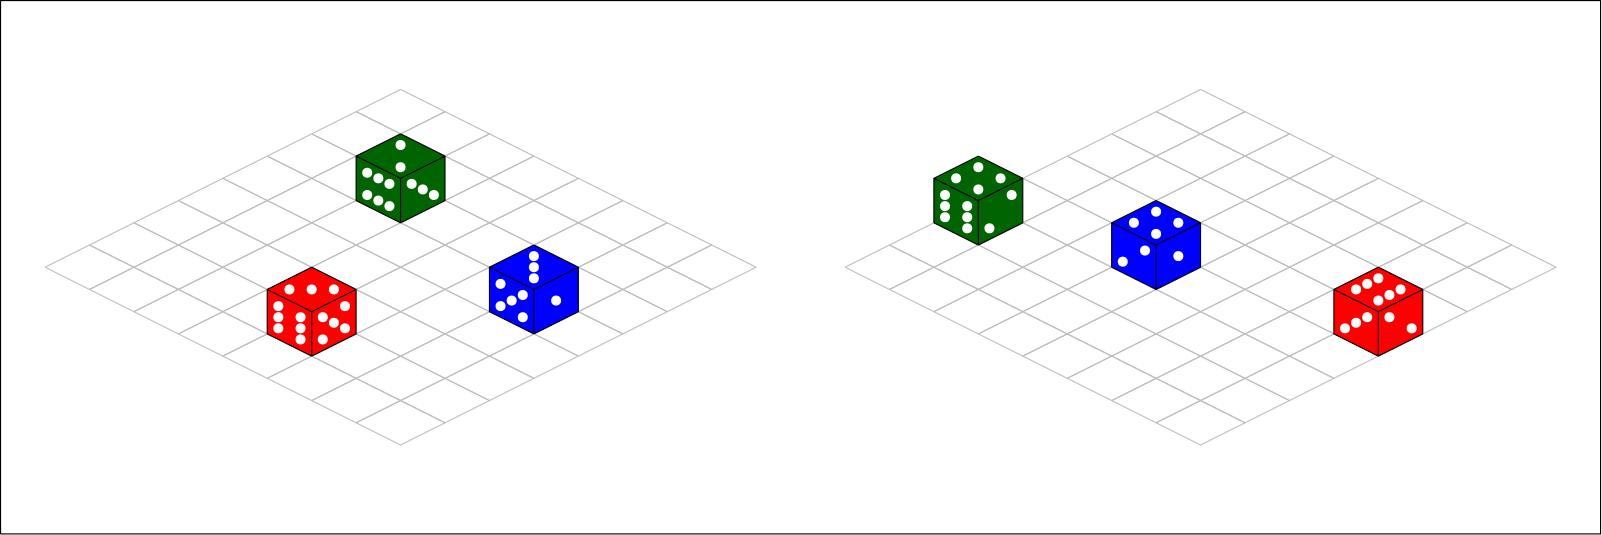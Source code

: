 <?xml version="1.0"?>
<!DOCTYPE ipe SYSTEM "ipe.dtd">
<ipe version="70005" creator="Ipe 7.1.5">
<info created="D:20140607204903" modified="D:20150103180615"/>
<ipestyle name="basic">
<symbol name="arrow/arc(spx)">
<path stroke="sym-stroke" fill="sym-stroke" pen="sym-pen">
0 0 m
-1 0.333 l
-1 -0.333 l
h
</path>
</symbol>
<symbol name="arrow/farc(spx)">
<path stroke="sym-stroke" fill="white" pen="sym-pen">
0 0 m
-1 0.333 l
-1 -0.333 l
h
</path>
</symbol>
<symbol name="mark/circle(sx)" transformations="translations">
<path fill="sym-stroke">
0.6 0 0 0.6 0 0 e
0.4 0 0 0.4 0 0 e
</path>
</symbol>
<symbol name="mark/disk(sx)" transformations="translations">
<path fill="sym-stroke">
0.6 0 0 0.6 0 0 e
</path>
</symbol>
<symbol name="mark/fdisk(sfx)" transformations="translations">
<group>
<path fill="sym-fill">
0.5 0 0 0.5 0 0 e
</path>
<path fill="sym-stroke" fillrule="eofill">
0.6 0 0 0.6 0 0 e
0.4 0 0 0.4 0 0 e
</path>
</group>
</symbol>
<symbol name="mark/box(sx)" transformations="translations">
<path fill="sym-stroke" fillrule="eofill">
-0.6 -0.6 m
0.6 -0.6 l
0.6 0.6 l
-0.6 0.6 l
h
-0.4 -0.4 m
0.4 -0.4 l
0.4 0.4 l
-0.4 0.4 l
h
</path>
</symbol>
<symbol name="mark/square(sx)" transformations="translations">
<path fill="sym-stroke">
-0.6 -0.6 m
0.6 -0.6 l
0.6 0.6 l
-0.6 0.6 l
h
</path>
</symbol>
<symbol name="mark/fsquare(sfx)" transformations="translations">
<group>
<path fill="sym-fill">
-0.5 -0.5 m
0.5 -0.5 l
0.5 0.5 l
-0.5 0.5 l
h
</path>
<path fill="sym-stroke" fillrule="eofill">
-0.6 -0.6 m
0.6 -0.6 l
0.6 0.6 l
-0.6 0.6 l
h
-0.4 -0.4 m
0.4 -0.4 l
0.4 0.4 l
-0.4 0.4 l
h
</path>
</group>
</symbol>
<symbol name="mark/cross(sx)" transformations="translations">
<group>
<path fill="sym-stroke">
-0.43 -0.57 m
0.57 0.43 l
0.43 0.57 l
-0.57 -0.43 l
h
</path>
<path fill="sym-stroke">
-0.43 0.57 m
0.57 -0.43 l
0.43 -0.57 l
-0.57 0.43 l
h
</path>
</group>
</symbol>
<symbol name="arrow/fnormal(spx)">
<path stroke="sym-stroke" fill="white" pen="sym-pen">
0 0 m
-1 0.333 l
-1 -0.333 l
h
</path>
</symbol>
<symbol name="arrow/pointed(spx)">
<path stroke="sym-stroke" fill="sym-stroke" pen="sym-pen">
0 0 m
-1 0.333 l
-0.8 0 l
-1 -0.333 l
h
</path>
</symbol>
<symbol name="arrow/fpointed(spx)">
<path stroke="sym-stroke" fill="white" pen="sym-pen">
0 0 m
-1 0.333 l
-0.8 0 l
-1 -0.333 l
h
</path>
</symbol>
<symbol name="arrow/linear(spx)">
<path stroke="sym-stroke" pen="sym-pen">
-1 0.333 m
0 0 l
-1 -0.333 l
</path>
</symbol>
<symbol name="arrow/fdouble(spx)">
<path stroke="sym-stroke" fill="white" pen="sym-pen">
0 0 m
-1 0.333 l
-1 -0.333 l
h
-1 0 m
-2 0.333 l
-2 -0.333 l
h
</path>
</symbol>
<symbol name="arrow/double(spx)">
<path stroke="sym-stroke" fill="sym-stroke" pen="sym-pen">
0 0 m
-1 0.333 l
-1 -0.333 l
h
-1 0 m
-2 0.333 l
-2 -0.333 l
h
</path>
</symbol>
<pen name="heavier" value="0.8"/>
<pen name="fat" value="1.2"/>
<pen name="ultrafat" value="2"/>
<symbolsize name="large" value="5"/>
<symbolsize name="small" value="2"/>
<symbolsize name="tiny" value="1.1"/>
<arrowsize name="large" value="10"/>
<arrowsize name="small" value="5"/>
<arrowsize name="tiny" value="3"/>
<color name="red" value="1 0 0"/>
<color name="green" value="0 1 0"/>
<color name="blue" value="0 0 1"/>
<color name="yellow" value="1 1 0"/>
<color name="orange" value="1 0.647 0"/>
<color name="gold" value="1 0.843 0"/>
<color name="purple" value="0.627 0.125 0.941"/>
<color name="gray" value="0.745"/>
<color name="brown" value="0.647 0.165 0.165"/>
<color name="navy" value="0 0 0.502"/>
<color name="pink" value="1 0.753 0.796"/>
<color name="seagreen" value="0.18 0.545 0.341"/>
<color name="turquoise" value="0.251 0.878 0.816"/>
<color name="violet" value="0.933 0.51 0.933"/>
<color name="darkblue" value="0 0 0.545"/>
<color name="darkcyan" value="0 0.545 0.545"/>
<color name="darkgray" value="0.663"/>
<color name="darkgreen" value="0 0.392 0"/>
<color name="darkmagenta" value="0.545 0 0.545"/>
<color name="darkorange" value="1 0.549 0"/>
<color name="darkred" value="0.545 0 0"/>
<color name="lightblue" value="0.678 0.847 0.902"/>
<color name="lightcyan" value="0.878 1 1"/>
<color name="lightgray" value="0.827"/>
<color name="lightgreen" value="0.565 0.933 0.565"/>
<color name="lightyellow" value="1 1 0.878"/>
<dashstyle name="dashed" value="[4] 0"/>
<dashstyle name="dotted" value="[1 3] 0"/>
<dashstyle name="dash dotted" value="[4 2 1 2] 0"/>
<dashstyle name="dash dot dotted" value="[4 2 1 2 1 2] 0"/>
<textsize name="large" value="\large"/>
<textsize name="Large" value="\Large"/>
<textsize name="LARGE" value="\LARGE"/>
<textsize name="huge" value="\huge"/>
<textsize name="Huge" value="\Huge"/>
<textsize name="small" value="\small"/>
<textsize name="footnote" value="\footnotesize"/>
<textsize name="tiny" value="\tiny"/>
<textstyle name="center" begin="\begin{center}" end="\end{center}"/>
<textstyle name="itemize" begin="\begin{itemize}" end="\end{itemize}"/>
<textstyle name="item" begin="\begin{itemize}\item{}" end="\end{itemize}"/>
<gridsize name="4 pts" value="4"/>
<gridsize name="8 pts (~3 mm)" value="8"/>
<gridsize name="16 pts (~6 mm)" value="16"/>
<gridsize name="32 pts (~12 mm)" value="32"/>
<gridsize name="10 pts (~3.5 mm)" value="10"/>
<gridsize name="20 pts (~7 mm)" value="20"/>
<gridsize name="14 pts (~5 mm)" value="14"/>
<gridsize name="28 pts (~10 mm)" value="28"/>
<gridsize name="56 pts (~20 mm)" value="56"/>
<anglesize name="90 deg" value="90"/>
<anglesize name="60 deg" value="60"/>
<anglesize name="45 deg" value="45"/>
<anglesize name="30 deg" value="30"/>
<anglesize name="22.5 deg" value="22.5"/>
<tiling name="falling" angle="-60" step="4" width="1"/>
<tiling name="rising" angle="30" step="4" width="1"/>
</ipestyle>
<page>
<layer name="alpha"/>
<layer name="beta"/>
<view layers="alpha beta" active="alpha"/>
<group layer="beta" matrix="0.5 0 0 0.5 0 112">
<path stroke="gray">
256 176 m
288 160 l
320 176 l
288 192 l
256 176 l
</path>
<path matrix="1 0 0 1 32 16" stroke="gray">
256 176 m
288 160 l
320 176 l
288 192 l
256 176 l
</path>
<path matrix="1 0 0 1 64 32" stroke="gray">
256 176 m
288 160 l
320 176 l
288 192 l
256 176 l
</path>
<path matrix="1 0 0 1 96 48" stroke="gray">
256 176 m
288 160 l
320 176 l
288 192 l
256 176 l
</path>
<path matrix="1 0 0 1 128 64" stroke="gray">
256 176 m
288 160 l
320 176 l
288 192 l
256 176 l
</path>
<path matrix="1 0 0 1 160 80" stroke="gray">
256 176 m
288 160 l
320 176 l
288 192 l
256 176 l
</path>
<path matrix="1 0 0 1 192 96" stroke="gray">
256 176 m
288 160 l
320 176 l
288 192 l
256 176 l
</path>
<path matrix="1 0 0 1 224 112" stroke="gray">
256 176 m
288 160 l
320 176 l
288 192 l
256 176 l
</path>
<path matrix="1 0 0 1 -32 16" stroke="gray">
256 176 m
288 160 l
320 176 l
288 192 l
256 176 l
</path>
<path matrix="1 0 0 1 0 32" stroke="gray">
256 176 m
288 160 l
320 176 l
288 192 l
256 176 l
</path>
<path matrix="1 0 0 1 32 48" stroke="gray">
256 176 m
288 160 l
320 176 l
288 192 l
256 176 l
</path>
<path matrix="1 0 0 1 64 64" stroke="gray">
256 176 m
288 160 l
320 176 l
288 192 l
256 176 l
</path>
<path matrix="1 0 0 1 96 80" stroke="gray">
256 176 m
288 160 l
320 176 l
288 192 l
256 176 l
</path>
<path matrix="1 0 0 1 128 96" stroke="gray">
256 176 m
288 160 l
320 176 l
288 192 l
256 176 l
</path>
<path matrix="1 0 0 1 160 112" stroke="gray">
256 176 m
288 160 l
320 176 l
288 192 l
256 176 l
</path>
<path matrix="1 0 0 1 192 128" stroke="gray">
256 176 m
288 160 l
320 176 l
288 192 l
256 176 l
</path>
<path matrix="1 0 0 1 -64 32" stroke="gray">
256 176 m
288 160 l
320 176 l
288 192 l
256 176 l
</path>
<path matrix="1 0 0 1 -32 48" stroke="gray">
256 176 m
288 160 l
320 176 l
288 192 l
256 176 l
</path>
<path matrix="1 0 0 1 0 64" stroke="gray">
256 176 m
288 160 l
320 176 l
288 192 l
256 176 l
</path>
<path matrix="1 0 0 1 32 80" stroke="gray">
256 176 m
288 160 l
320 176 l
288 192 l
256 176 l
</path>
<path matrix="1 0 0 1 64 96" stroke="gray">
256 176 m
288 160 l
320 176 l
288 192 l
256 176 l
</path>
<path matrix="1 0 0 1 96 112" stroke="gray">
256 176 m
288 160 l
320 176 l
288 192 l
256 176 l
</path>
<path matrix="1 0 0 1 128 128" stroke="gray">
256 176 m
288 160 l
320 176 l
288 192 l
256 176 l
</path>
<path matrix="1 0 0 1 160 144" stroke="gray">
256 176 m
288 160 l
320 176 l
288 192 l
256 176 l
</path>
<path matrix="1 0 0 1 -96 48" stroke="gray">
256 176 m
288 160 l
320 176 l
288 192 l
256 176 l
</path>
<path matrix="1 0 0 1 -64 64" stroke="gray">
256 176 m
288 160 l
320 176 l
288 192 l
256 176 l
</path>
<path matrix="1 0 0 1 -32 80" stroke="gray">
256 176 m
288 160 l
320 176 l
288 192 l
256 176 l
</path>
<path matrix="1 0 0 1 0 96" stroke="gray">
256 176 m
288 160 l
320 176 l
288 192 l
256 176 l
</path>
<path matrix="1 0 0 1 32 112" stroke="gray">
256 176 m
288 160 l
320 176 l
288 192 l
256 176 l
</path>
<path matrix="1 0 0 1 64 128" stroke="gray">
256 176 m
288 160 l
320 176 l
288 192 l
256 176 l
</path>
<path matrix="1 0 0 1 96 144" stroke="gray">
256 176 m
288 160 l
320 176 l
288 192 l
256 176 l
</path>
<path matrix="1 0 0 1 128 160" stroke="gray">
256 176 m
288 160 l
320 176 l
288 192 l
256 176 l
</path>
<path matrix="1 0 0 1 -128 64" stroke="gray">
256 176 m
288 160 l
320 176 l
288 192 l
256 176 l
</path>
<path matrix="1 0 0 1 -96 80" stroke="gray">
256 176 m
288 160 l
320 176 l
288 192 l
256 176 l
</path>
<path matrix="1 0 0 1 -64 96" stroke="gray">
256 176 m
288 160 l
320 176 l
288 192 l
256 176 l
</path>
<path matrix="1 0 0 1 -32 112" stroke="gray">
256 176 m
288 160 l
320 176 l
288 192 l
256 176 l
</path>
<path matrix="1 0 0 1 0 128" stroke="gray">
256 176 m
288 160 l
320 176 l
288 192 l
256 176 l
</path>
<path matrix="1 0 0 1 32 144" stroke="gray">
256 176 m
288 160 l
320 176 l
288 192 l
256 176 l
</path>
<path matrix="1 0 0 1 64 160" stroke="gray">
256 176 m
288 160 l
320 176 l
288 192 l
256 176 l
</path>
<path matrix="1 0 0 1 96 176" stroke="gray">
256 176 m
288 160 l
320 176 l
288 192 l
256 176 l
</path>
<path matrix="1 0 0 1 -160 80" stroke="gray">
256 176 m
288 160 l
320 176 l
288 192 l
256 176 l
</path>
<path matrix="1 0 0 1 -128 96" stroke="gray">
256 176 m
288 160 l
320 176 l
288 192 l
256 176 l
</path>
<path matrix="1 0 0 1 -96 112" stroke="gray">
256 176 m
288 160 l
320 176 l
288 192 l
256 176 l
</path>
<path matrix="1 0 0 1 -64 128" stroke="gray">
256 176 m
288 160 l
320 176 l
288 192 l
256 176 l
</path>
<path matrix="1 0 0 1 -32 144" stroke="gray">
256 176 m
288 160 l
320 176 l
288 192 l
256 176 l
</path>
<path matrix="1 0 0 1 0 160" stroke="gray">
256 176 m
288 160 l
320 176 l
288 192 l
256 176 l
</path>
<path matrix="1 0 0 1 32 176" stroke="gray">
256 176 m
288 160 l
320 176 l
288 192 l
256 176 l
</path>
<path matrix="1 0 0 1 64 192" stroke="gray">
256 176 m
288 160 l
320 176 l
288 192 l
256 176 l
</path>
<path matrix="1 0 0 1 -192 96" stroke="gray">
256 176 m
288 160 l
320 176 l
288 192 l
256 176 l
</path>
<path matrix="1 0 0 1 -160 112" stroke="gray">
256 176 m
288 160 l
320 176 l
288 192 l
256 176 l
</path>
<path matrix="1 0 0 1 -128 128" stroke="gray">
256 176 m
288 160 l
320 176 l
288 192 l
256 176 l
</path>
<path matrix="1 0 0 1 -96 144" stroke="gray">
256 176 m
288 160 l
320 176 l
288 192 l
256 176 l
</path>
<path matrix="1 0 0 1 -64 160" stroke="gray">
256 176 m
288 160 l
320 176 l
288 192 l
256 176 l
</path>
<path matrix="1 0 0 1 -32 176" stroke="gray">
256 176 m
288 160 l
320 176 l
288 192 l
256 176 l
</path>
<path matrix="1 0 0 1 0 192" stroke="gray">
256 176 m
288 160 l
320 176 l
288 192 l
256 176 l
</path>
<path matrix="1 0 0 1 32 208" stroke="gray">
256 176 m
288 160 l
320 176 l
288 192 l
256 176 l
</path>
<path matrix="1 0 0 1 -224 112" stroke="gray">
256 176 m
288 160 l
320 176 l
288 192 l
256 176 l
</path>
<path matrix="1 0 0 1 -192 128" stroke="gray">
256 176 m
288 160 l
320 176 l
288 192 l
256 176 l
</path>
<path matrix="1 0 0 1 -160 144" stroke="gray">
256 176 m
288 160 l
320 176 l
288 192 l
256 176 l
</path>
<path matrix="1 0 0 1 -128 160" stroke="gray">
256 176 m
288 160 l
320 176 l
288 192 l
256 176 l
</path>
<path matrix="1 0 0 1 -96 176" stroke="gray">
256 176 m
288 160 l
320 176 l
288 192 l
256 176 l
</path>
<path matrix="1 0 0 1 -64 192" stroke="gray">
256 176 m
288 160 l
320 176 l
288 192 l
256 176 l
</path>
<path matrix="1 0 0 1 -32 208" stroke="gray">
256 176 m
288 160 l
320 176 l
288 192 l
256 176 l
</path>
<path matrix="1 0 0 1 0 224" stroke="gray">
256 176 m
288 160 l
320 176 l
288 192 l
256 176 l
</path>
</group>
<group layer="alpha" matrix="0.5 0 0 0.5 36 20">
<path matrix="1 0 0 1 -136 88" stroke="black" fill="red">
288 384 m
256 368 l
256 336 l
288 320 l
320 336 l
320 368 l
288 384 l
288 384 l
</path>
<path matrix="1 0 0 1 -136 88" stroke="black" fill="red">
256 368 m
288 352 l
320 368 l
320 368 l
</path>
<path matrix="1 0 0 1 -136 88" stroke="black" fill="red">
288 352 m
288 320 l
288 320 l
</path>
</group>
<use matrix="0.5 0 0 0.5 80 16" name="mark/disk(sx)" pos="64 464" size="normal" stroke="white"/>
<use matrix="0.5 0 0 0.5 80 16" name="mark/disk(sx)" pos="80 464" size="normal" stroke="white"/>
<use matrix="0.5 0 0 0.5 80 16" name="mark/disk(sx)" pos="48 464" size="normal" stroke="white"/>
<use matrix="0.5 0 0 0.5 80 16" name="mark/disk(sx)" pos="40 452" size="normal" stroke="white"/>
<use matrix="0.5 0 0 0.5 80 16" name="mark/disk(sx)" pos="40 444" size="normal" stroke="white"/>
<use matrix="0.5 0 0 0.5 80 16" name="mark/disk(sx)" pos="40 436" size="normal" stroke="white"/>
<use matrix="0.5 0 0 0.5 80 16" name="mark/disk(sx)" pos="56 428" size="normal" stroke="white"/>
<use matrix="0.5 0 0 0.5 80 16" name="mark/disk(sx)" pos="56 436" size="normal" stroke="white"/>
<use matrix="0.5 0 0 0.5 80 16" name="mark/disk(sx)" pos="56 444" size="normal" stroke="white"/>
<use matrix="0.5 0 0 0.5 80 16" name="mark/disk(sx)" pos="72 444" size="normal" stroke="white"/>
<use matrix="0.5 0 0 0.5 80 16" name="mark/disk(sx)" pos="72 428" size="normal" stroke="white"/>
<use matrix="0.5 0 0 0.5 80 16" name="mark/disk(sx)" pos="88 436" size="normal" stroke="white"/>
<use matrix="0.5 0 0 0.5 80 16" name="mark/disk(sx)" pos="80 440" size="normal" stroke="white"/>
<use matrix="0.5 0 0 0.5 80 16" name="mark/disk(sx)" pos="88 452" size="normal" stroke="white"/>
<group matrix="0.5 0 0 0.5 68 68">
<path matrix="1 0 0 1 -136 88" stroke="black" fill="darkgreen">
288 384 m
256 368 l
256 336 l
288 320 l
320 336 l
320 368 l
288 384 l
288 384 l
</path>
<path matrix="1 0 0 1 -136 88" stroke="black" fill="darkgreen">
256 368 m
288 352 l
320 368 l
320 368 l
</path>
<path matrix="1 0 0 1 -136 88" stroke="black" fill="darkgreen">
288 352 m
288 320 l
288 320 l
</path>
</group>
<use matrix="0.5 0 0 0.5 112 64" name="mark/disk(sx)" pos="64 472" size="normal" stroke="white"/>
<use matrix="0.5 0 0 0.5 112 64" name="mark/disk(sx)" pos="64 456" size="normal" stroke="white"/>
<use matrix="0.5 0 0 0.5 112 64" name="mark/disk(sx)" pos="48 448" size="normal" stroke="white"/>
<use matrix="0.5 0 0 0.5 112 64" name="mark/disk(sx)" pos="40 452" size="normal" stroke="white"/>
<use matrix="0.5 0 0 0.5 112 64" name="mark/disk(sx)" pos="40 436" size="normal" stroke="white"/>
<use matrix="0.5 0 0 0.5 112 64" name="mark/disk(sx)" pos="48 432" size="normal" stroke="white"/>
<use matrix="0.5 0 0 0.5 112 64" name="mark/disk(sx)" pos="56 428" size="normal" stroke="white"/>
<use matrix="0.5 0 0 0.5 112 64" name="mark/disk(sx)" pos="56 444" size="normal" stroke="white"/>
<use matrix="0.5 0 0 0.5 112 64" name="mark/disk(sx)" pos="72 444" size="normal" stroke="white"/>
<use matrix="0.5 0 0 0.5 112 64" name="mark/disk(sx)" pos="88 436" size="normal" stroke="white"/>
<use matrix="0.5 0 0 0.5 112 64" name="mark/disk(sx)" pos="80 440" size="normal" stroke="white"/>
<group matrix="0.5 0 0 0.5 116 28">
<path matrix="1 0 0 1 -136 88" stroke="black" fill="blue">
288 384 m
256 368 l
256 336 l
288 320 l
320 336 l
320 368 l
288 384 l
288 384 l
</path>
<path matrix="1 0 0 1 -136 88" stroke="black" fill="blue">
256 368 m
288 352 l
320 368 l
320 368 l
</path>
<path matrix="1 0 0 1 -136 88" stroke="black" fill="blue">
288 352 m
288 320 l
288 320 l
</path>
</group>
<use matrix="0.5 0 0 0.5 160 24" name="mark/disk(sx)" pos="64 464" size="normal" stroke="white"/>
<use matrix="0.5 0 0 0.5 160 24" name="mark/disk(sx)" pos="64 472" size="normal" stroke="white"/>
<use matrix="0.5 0 0 0.5 160 24" name="mark/disk(sx)" pos="64 456" size="normal" stroke="white"/>
<use matrix="0.5 0 0 0.5 160 24" name="mark/disk(sx)" pos="48 440" size="normal" stroke="white"/>
<use matrix="0.5 0 0 0.5 160 24" name="mark/disk(sx)" pos="40 452" size="normal" stroke="white"/>
<use matrix="0.5 0 0 0.5 160 24" name="mark/disk(sx)" pos="40 436" size="normal" stroke="white"/>
<use matrix="0.5 0 0 0.5 160 24" name="mark/disk(sx)" pos="56 428" size="normal" stroke="white"/>
<use matrix="0.5 0 0 0.5 160 24" name="mark/disk(sx)" pos="56 444" size="normal" stroke="white"/>
<use matrix="0.5 0 0 0.5 160 24" name="mark/disk(sx)" pos="80 440" size="normal" stroke="white"/>
<group layer="beta" matrix="0.5 0 0 0.5 288 112">
<path stroke="gray">
256 176 m
288 160 l
320 176 l
288 192 l
256 176 l
</path>
<path matrix="1 0 0 1 32 16" stroke="gray">
256 176 m
288 160 l
320 176 l
288 192 l
256 176 l
</path>
<path matrix="1 0 0 1 64 32" stroke="gray">
256 176 m
288 160 l
320 176 l
288 192 l
256 176 l
</path>
<path matrix="1 0 0 1 96 48" stroke="gray">
256 176 m
288 160 l
320 176 l
288 192 l
256 176 l
</path>
<path matrix="1 0 0 1 128 64" stroke="gray">
256 176 m
288 160 l
320 176 l
288 192 l
256 176 l
</path>
<path matrix="1 0 0 1 160 80" stroke="gray">
256 176 m
288 160 l
320 176 l
288 192 l
256 176 l
</path>
<path matrix="1 0 0 1 192 96" stroke="gray">
256 176 m
288 160 l
320 176 l
288 192 l
256 176 l
</path>
<path matrix="1 0 0 1 224 112" stroke="gray">
256 176 m
288 160 l
320 176 l
288 192 l
256 176 l
</path>
<path matrix="1 0 0 1 -32 16" stroke="gray">
256 176 m
288 160 l
320 176 l
288 192 l
256 176 l
</path>
<path matrix="1 0 0 1 0 32" stroke="gray">
256 176 m
288 160 l
320 176 l
288 192 l
256 176 l
</path>
<path matrix="1 0 0 1 32 48" stroke="gray">
256 176 m
288 160 l
320 176 l
288 192 l
256 176 l
</path>
<path matrix="1 0 0 1 64 64" stroke="gray">
256 176 m
288 160 l
320 176 l
288 192 l
256 176 l
</path>
<path matrix="1 0 0 1 96 80" stroke="gray">
256 176 m
288 160 l
320 176 l
288 192 l
256 176 l
</path>
<path matrix="1 0 0 1 128 96" stroke="gray">
256 176 m
288 160 l
320 176 l
288 192 l
256 176 l
</path>
<path matrix="1 0 0 1 160 112" stroke="gray">
256 176 m
288 160 l
320 176 l
288 192 l
256 176 l
</path>
<path matrix="1 0 0 1 192 128" stroke="gray">
256 176 m
288 160 l
320 176 l
288 192 l
256 176 l
</path>
<path matrix="1 0 0 1 -64 32" stroke="gray">
256 176 m
288 160 l
320 176 l
288 192 l
256 176 l
</path>
<path matrix="1 0 0 1 -32 48" stroke="gray">
256 176 m
288 160 l
320 176 l
288 192 l
256 176 l
</path>
<path matrix="1 0 0 1 0 64" stroke="gray">
256 176 m
288 160 l
320 176 l
288 192 l
256 176 l
</path>
<path matrix="1 0 0 1 32 80" stroke="gray">
256 176 m
288 160 l
320 176 l
288 192 l
256 176 l
</path>
<path matrix="1 0 0 1 64 96" stroke="gray">
256 176 m
288 160 l
320 176 l
288 192 l
256 176 l
</path>
<path matrix="1 0 0 1 96 112" stroke="gray">
256 176 m
288 160 l
320 176 l
288 192 l
256 176 l
</path>
<path matrix="1 0 0 1 128 128" stroke="gray">
256 176 m
288 160 l
320 176 l
288 192 l
256 176 l
</path>
<path matrix="1 0 0 1 160 144" stroke="gray">
256 176 m
288 160 l
320 176 l
288 192 l
256 176 l
</path>
<path matrix="1 0 0 1 -96 48" stroke="gray">
256 176 m
288 160 l
320 176 l
288 192 l
256 176 l
</path>
<path matrix="1 0 0 1 -64 64" stroke="gray">
256 176 m
288 160 l
320 176 l
288 192 l
256 176 l
</path>
<path matrix="1 0 0 1 -32 80" stroke="gray">
256 176 m
288 160 l
320 176 l
288 192 l
256 176 l
</path>
<path matrix="1 0 0 1 0 96" stroke="gray">
256 176 m
288 160 l
320 176 l
288 192 l
256 176 l
</path>
<path matrix="1 0 0 1 32 112" stroke="gray">
256 176 m
288 160 l
320 176 l
288 192 l
256 176 l
</path>
<path matrix="1 0 0 1 64 128" stroke="gray">
256 176 m
288 160 l
320 176 l
288 192 l
256 176 l
</path>
<path matrix="1 0 0 1 96 144" stroke="gray">
256 176 m
288 160 l
320 176 l
288 192 l
256 176 l
</path>
<path matrix="1 0 0 1 128 160" stroke="gray">
256 176 m
288 160 l
320 176 l
288 192 l
256 176 l
</path>
<path matrix="1 0 0 1 -128 64" stroke="gray">
256 176 m
288 160 l
320 176 l
288 192 l
256 176 l
</path>
<path matrix="1 0 0 1 -96 80" stroke="gray">
256 176 m
288 160 l
320 176 l
288 192 l
256 176 l
</path>
<path matrix="1 0 0 1 -64 96" stroke="gray">
256 176 m
288 160 l
320 176 l
288 192 l
256 176 l
</path>
<path matrix="1 0 0 1 -32 112" stroke="gray">
256 176 m
288 160 l
320 176 l
288 192 l
256 176 l
</path>
<path matrix="1 0 0 1 0 128" stroke="gray">
256 176 m
288 160 l
320 176 l
288 192 l
256 176 l
</path>
<path matrix="1 0 0 1 32 144" stroke="gray">
256 176 m
288 160 l
320 176 l
288 192 l
256 176 l
</path>
<path matrix="1 0 0 1 64 160" stroke="gray">
256 176 m
288 160 l
320 176 l
288 192 l
256 176 l
</path>
<path matrix="1 0 0 1 96 176" stroke="gray">
256 176 m
288 160 l
320 176 l
288 192 l
256 176 l
</path>
<path matrix="1 0 0 1 -160 80" stroke="gray">
256 176 m
288 160 l
320 176 l
288 192 l
256 176 l
</path>
<path matrix="1 0 0 1 -128 96" stroke="gray">
256 176 m
288 160 l
320 176 l
288 192 l
256 176 l
</path>
<path matrix="1 0 0 1 -96 112" stroke="gray">
256 176 m
288 160 l
320 176 l
288 192 l
256 176 l
</path>
<path matrix="1 0 0 1 -64 128" stroke="gray">
256 176 m
288 160 l
320 176 l
288 192 l
256 176 l
</path>
<path matrix="1 0 0 1 -32 144" stroke="gray">
256 176 m
288 160 l
320 176 l
288 192 l
256 176 l
</path>
<path matrix="1 0 0 1 0 160" stroke="gray">
256 176 m
288 160 l
320 176 l
288 192 l
256 176 l
</path>
<path matrix="1 0 0 1 32 176" stroke="gray">
256 176 m
288 160 l
320 176 l
288 192 l
256 176 l
</path>
<path matrix="1 0 0 1 64 192" stroke="gray">
256 176 m
288 160 l
320 176 l
288 192 l
256 176 l
</path>
<path matrix="1 0 0 1 -192 96" stroke="gray">
256 176 m
288 160 l
320 176 l
288 192 l
256 176 l
</path>
<path matrix="1 0 0 1 -160 112" stroke="gray">
256 176 m
288 160 l
320 176 l
288 192 l
256 176 l
</path>
<path matrix="1 0 0 1 -128 128" stroke="gray">
256 176 m
288 160 l
320 176 l
288 192 l
256 176 l
</path>
<path matrix="1 0 0 1 -96 144" stroke="gray">
256 176 m
288 160 l
320 176 l
288 192 l
256 176 l
</path>
<path matrix="1 0 0 1 -64 160" stroke="gray">
256 176 m
288 160 l
320 176 l
288 192 l
256 176 l
</path>
<path matrix="1 0 0 1 -32 176" stroke="gray">
256 176 m
288 160 l
320 176 l
288 192 l
256 176 l
</path>
<path matrix="1 0 0 1 0 192" stroke="gray">
256 176 m
288 160 l
320 176 l
288 192 l
256 176 l
</path>
<path matrix="1 0 0 1 32 208" stroke="gray">
256 176 m
288 160 l
320 176 l
288 192 l
256 176 l
</path>
<path matrix="1 0 0 1 -224 112" stroke="gray">
256 176 m
288 160 l
320 176 l
288 192 l
256 176 l
</path>
<path matrix="1 0 0 1 -192 128" stroke="gray">
256 176 m
288 160 l
320 176 l
288 192 l
256 176 l
</path>
<path matrix="1 0 0 1 -160 144" stroke="gray">
256 176 m
288 160 l
320 176 l
288 192 l
256 176 l
</path>
<path matrix="1 0 0 1 -128 160" stroke="gray">
256 176 m
288 160 l
320 176 l
288 192 l
256 176 l
</path>
<path matrix="1 0 0 1 -96 176" stroke="gray">
256 176 m
288 160 l
320 176 l
288 192 l
256 176 l
</path>
<path matrix="1 0 0 1 -64 192" stroke="gray">
256 176 m
288 160 l
320 176 l
288 192 l
256 176 l
</path>
<path matrix="1 0 0 1 -32 208" stroke="gray">
256 176 m
288 160 l
320 176 l
288 192 l
256 176 l
</path>
<path matrix="1 0 0 1 0 224" stroke="gray">
256 176 m
288 160 l
320 176 l
288 192 l
256 176 l
</path>
</group>
<group layer="alpha" matrix="0.5 0 0 0.5 420 20">
<path matrix="1 0 0 1 -136 88" stroke="black" fill="red">
288 384 m
256 368 l
256 336 l
288 320 l
320 336 l
320 368 l
288 384 l
288 384 l
</path>
<path matrix="1 0 0 1 -136 88" stroke="black" fill="red">
256 368 m
288 352 l
320 368 l
320 368 l
</path>
<path matrix="1 0 0 1 -136 88" stroke="black" fill="red">
288 352 m
288 320 l
288 320 l
</path>
</group>
<use matrix="0.5 0 0 0.5 464 16" name="mark/disk(sx)" pos="56 468" size="normal" stroke="white"/>
<use matrix="0.5 0 0 0.5 464 16" name="mark/disk(sx)" pos="64 472" size="normal" stroke="white"/>
<use matrix="0.5 0 0 0.5 464 16" name="mark/disk(sx)" pos="80 464" size="normal" stroke="white"/>
<use matrix="0.5 0 0 0.5 464 16" name="mark/disk(sx)" pos="72 460" size="normal" stroke="white"/>
<use matrix="0.5 0 0 0.5 464 16" name="mark/disk(sx)" pos="64 456" size="normal" stroke="white"/>
<use matrix="0.5 0 0 0.5 464 16" name="mark/disk(sx)" pos="48 464" size="normal" stroke="white"/>
<use matrix="0.5 0 0 0.5 464 16" name="mark/disk(sx)" pos="48 440" size="normal" stroke="white"/>
<use matrix="0.5 0 0 0.5 464 16" name="mark/disk(sx)" pos="40 436" size="normal" stroke="white"/>
<use matrix="0.5 0 0 0.5 464 16" name="mark/disk(sx)" pos="56 444" size="normal" stroke="white"/>
<use matrix="0.5 0 0 0.5 464 16" name="mark/disk(sx)" pos="72 444" size="normal" stroke="white"/>
<use matrix="0.5 0 0 0.5 464 16" name="mark/disk(sx)" pos="88 436" size="normal" stroke="white"/>
<group matrix="0.5 0 0 0.5 276 60">
<path matrix="1 0 0 1 -136 88" stroke="black" fill="darkgreen">
288 384 m
256 368 l
256 336 l
288 320 l
320 336 l
320 368 l
288 384 l
288 384 l
</path>
<path matrix="1 0 0 1 -136 88" stroke="black" fill="darkgreen">
256 368 m
288 352 l
320 368 l
320 368 l
</path>
<path matrix="1 0 0 1 -136 88" stroke="black" fill="darkgreen">
288 352 m
288 320 l
288 320 l
</path>
</group>
<use matrix="0.5 0 0 0.5 320 56" name="mark/disk(sx)" pos="64 472" size="normal" stroke="white"/>
<use matrix="0.5 0 0 0.5 320 56" name="mark/disk(sx)" pos="80 464" size="normal" stroke="white"/>
<use matrix="0.5 0 0 0.5 320 56" name="mark/disk(sx)" pos="64 456" size="normal" stroke="white"/>
<use matrix="0.5 0 0 0.5 320 56" name="mark/disk(sx)" pos="48 464" size="normal" stroke="white"/>
<use matrix="0.5 0 0 0.5 320 56" name="mark/disk(sx)" pos="40 452" size="normal" stroke="white"/>
<use matrix="0.5 0 0 0.5 320 56" name="mark/disk(sx)" pos="40 444" size="normal" stroke="white"/>
<use matrix="0.5 0 0 0.5 320 56" name="mark/disk(sx)" pos="40 436" size="normal" stroke="white"/>
<use matrix="0.5 0 0 0.5 320 56" name="mark/disk(sx)" pos="56 428" size="normal" stroke="white"/>
<use matrix="0.5 0 0 0.5 320 56" name="mark/disk(sx)" pos="56 436" size="normal" stroke="white"/>
<use matrix="0.5 0 0 0.5 320 56" name="mark/disk(sx)" pos="56 444" size="normal" stroke="white"/>
<use matrix="0.5 0 0 0.5 320 56" name="mark/disk(sx)" pos="72 428" size="normal" stroke="white"/>
<use matrix="0.5 0 0 0.5 320 56" name="mark/disk(sx)" pos="88 452" size="normal" stroke="white"/>
<group matrix="0.5 0 0 0.5 340 44">
<path matrix="1 0 0 1 -136 88" stroke="black" fill="blue">
288 384 m
256 368 l
256 336 l
288 320 l
320 336 l
320 368 l
288 384 l
288 384 l
</path>
<path matrix="1 0 0 1 -136 88" stroke="black" fill="blue">
256 368 m
288 352 l
320 368 l
320 368 l
</path>
<path matrix="1 0 0 1 -136 88" stroke="black" fill="blue">
288 352 m
288 320 l
288 320 l
</path>
</group>
<use matrix="0.5 0 0 0.5 384 40" name="mark/disk(sx)" pos="64 472" size="normal" stroke="white"/>
<use matrix="0.5 0 0 0.5 384 40" name="mark/disk(sx)" pos="80 464" size="normal" stroke="white"/>
<use matrix="0.5 0 0 0.5 384 40" name="mark/disk(sx)" pos="64 456" size="normal" stroke="white"/>
<use matrix="0.5 0 0 0.5 384 40" name="mark/disk(sx)" pos="48 464" size="normal" stroke="white"/>
<use matrix="0.5 0 0 0.5 384 40" name="mark/disk(sx)" pos="40 436" size="normal" stroke="white"/>
<use matrix="0.5 0 0 0.5 384 40" name="mark/disk(sx)" pos="56 444" size="normal" stroke="white"/>
<use matrix="0.5 0 0 0.5 384 40" name="mark/disk(sx)" pos="80 440" size="normal" stroke="white"/>
<path layer="beta" matrix="1 0 0 1 -16 0" transformations="translations" stroke="black">
16 352 m
16 160 l
592 160 l
592 352 l
h
</path>
</page>
</ipe>
